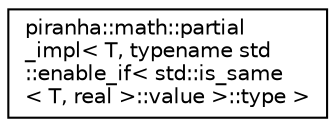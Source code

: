 digraph "Graphical Class Hierarchy"
{
  edge [fontname="Helvetica",fontsize="10",labelfontname="Helvetica",labelfontsize="10"];
  node [fontname="Helvetica",fontsize="10",shape=record];
  rankdir="LR";
  Node0 [label="piranha::math::partial\l_impl\< T, typename std\l::enable_if\< std::is_same\l\< T, real \>::value \>::type \>",height=0.2,width=0.4,color="black", fillcolor="white", style="filled",URL="$structpiranha_1_1math_1_1partial__impl_3_01_t_00_01typename_01std_1_1enable__if_3_01std_1_1is__s84a8d9181bfd7f11229ba677189d6635.html",tooltip="Specialisation of the piranha::math::partial() functor for piranha::real. "];
}
